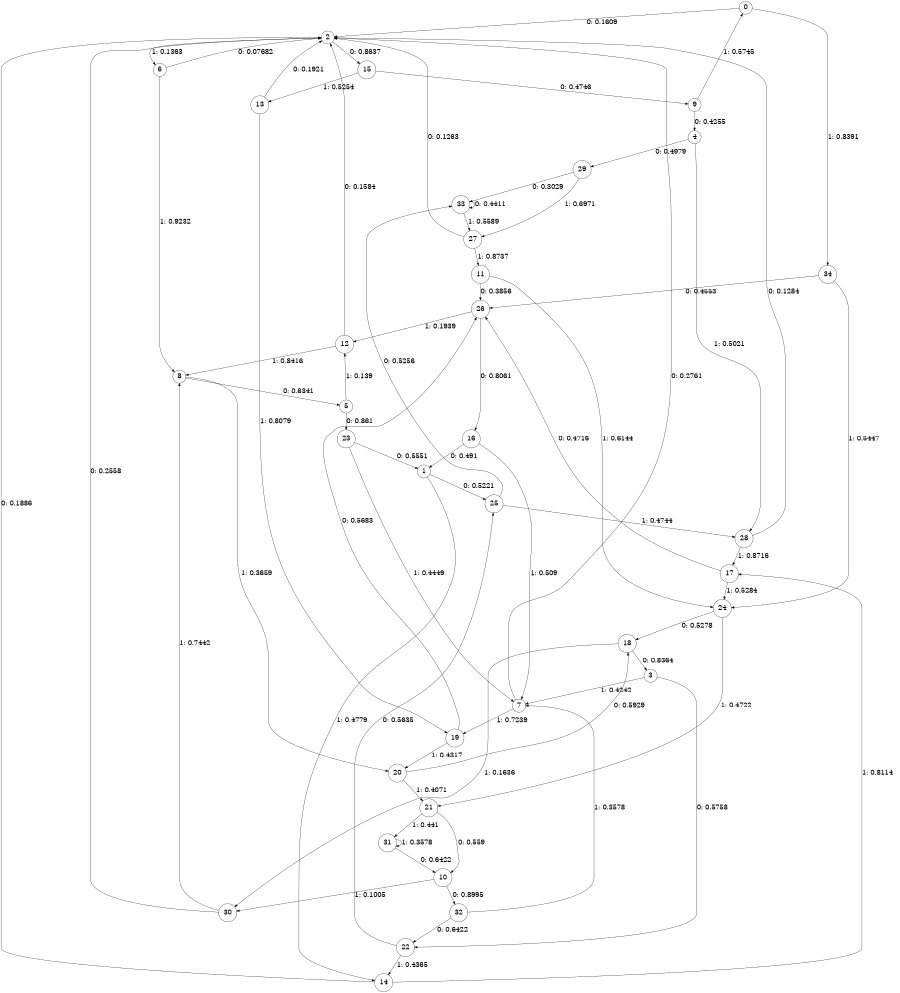 digraph "ch10faceL7" {
size = "6,8.5";
ratio = "fill";
node [shape = circle];
node [fontsize = 24];
edge [fontsize = 24];
0 -> 2 [label = "0: 0.1609   "];
0 -> 34 [label = "1: 0.8391   "];
1 -> 25 [label = "0: 0.5221   "];
1 -> 14 [label = "1: 0.4779   "];
2 -> 15 [label = "0: 0.8637   "];
2 -> 6 [label = "1: 0.1363   "];
3 -> 22 [label = "0: 0.5758   "];
3 -> 7 [label = "1: 0.4242   "];
4 -> 29 [label = "0: 0.4979   "];
4 -> 28 [label = "1: 0.5021   "];
5 -> 23 [label = "0: 0.861    "];
5 -> 12 [label = "1: 0.139    "];
6 -> 2 [label = "0: 0.07682  "];
6 -> 8 [label = "1: 0.9232   "];
7 -> 2 [label = "0: 0.2761   "];
7 -> 19 [label = "1: 0.7239   "];
8 -> 5 [label = "0: 0.6341   "];
8 -> 20 [label = "1: 0.3659   "];
9 -> 4 [label = "0: 0.4255   "];
9 -> 0 [label = "1: 0.5745   "];
10 -> 32 [label = "0: 0.8995   "];
10 -> 30 [label = "1: 0.1005   "];
11 -> 26 [label = "0: 0.3856   "];
11 -> 24 [label = "1: 0.6144   "];
12 -> 2 [label = "0: 0.1584   "];
12 -> 8 [label = "1: 0.8416   "];
13 -> 2 [label = "0: 0.1921   "];
13 -> 19 [label = "1: 0.8079   "];
14 -> 2 [label = "0: 0.1886   "];
14 -> 17 [label = "1: 0.8114   "];
15 -> 9 [label = "0: 0.4746   "];
15 -> 13 [label = "1: 0.5254   "];
16 -> 1 [label = "0: 0.491    "];
16 -> 7 [label = "1: 0.509    "];
17 -> 26 [label = "0: 0.4716   "];
17 -> 24 [label = "1: 0.5284   "];
18 -> 3 [label = "0: 0.8364   "];
18 -> 30 [label = "1: 0.1636   "];
19 -> 26 [label = "0: 0.5683   "];
19 -> 20 [label = "1: 0.4317   "];
20 -> 18 [label = "0: 0.5929   "];
20 -> 21 [label = "1: 0.4071   "];
21 -> 10 [label = "0: 0.559    "];
21 -> 31 [label = "1: 0.441    "];
22 -> 25 [label = "0: 0.5635   "];
22 -> 14 [label = "1: 0.4365   "];
23 -> 1 [label = "0: 0.5551   "];
23 -> 7 [label = "1: 0.4449   "];
24 -> 18 [label = "0: 0.5278   "];
24 -> 21 [label = "1: 0.4722   "];
25 -> 33 [label = "0: 0.5256   "];
25 -> 28 [label = "1: 0.4744   "];
26 -> 16 [label = "0: 0.8061   "];
26 -> 12 [label = "1: 0.1939   "];
27 -> 2 [label = "0: 0.1263   "];
27 -> 11 [label = "1: 0.8737   "];
28 -> 2 [label = "0: 0.1284   "];
28 -> 17 [label = "1: 0.8716   "];
29 -> 33 [label = "0: 0.3029   "];
29 -> 27 [label = "1: 0.6971   "];
30 -> 2 [label = "0: 0.2558   "];
30 -> 8 [label = "1: 0.7442   "];
31 -> 10 [label = "0: 0.6422   "];
31 -> 31 [label = "1: 0.3578   "];
32 -> 22 [label = "0: 0.6422   "];
32 -> 7 [label = "1: 0.3578   "];
33 -> 33 [label = "0: 0.4411   "];
33 -> 27 [label = "1: 0.5589   "];
34 -> 26 [label = "0: 0.4553   "];
34 -> 24 [label = "1: 0.5447   "];
}